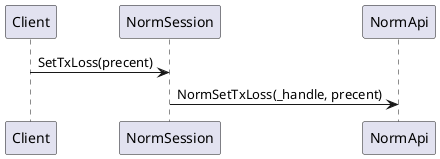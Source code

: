@startuml
Client -> NormSession : SetTxLoss(precent)
NormSession -> NormApi : NormSetTxLoss(_handle, precent)
@enduml